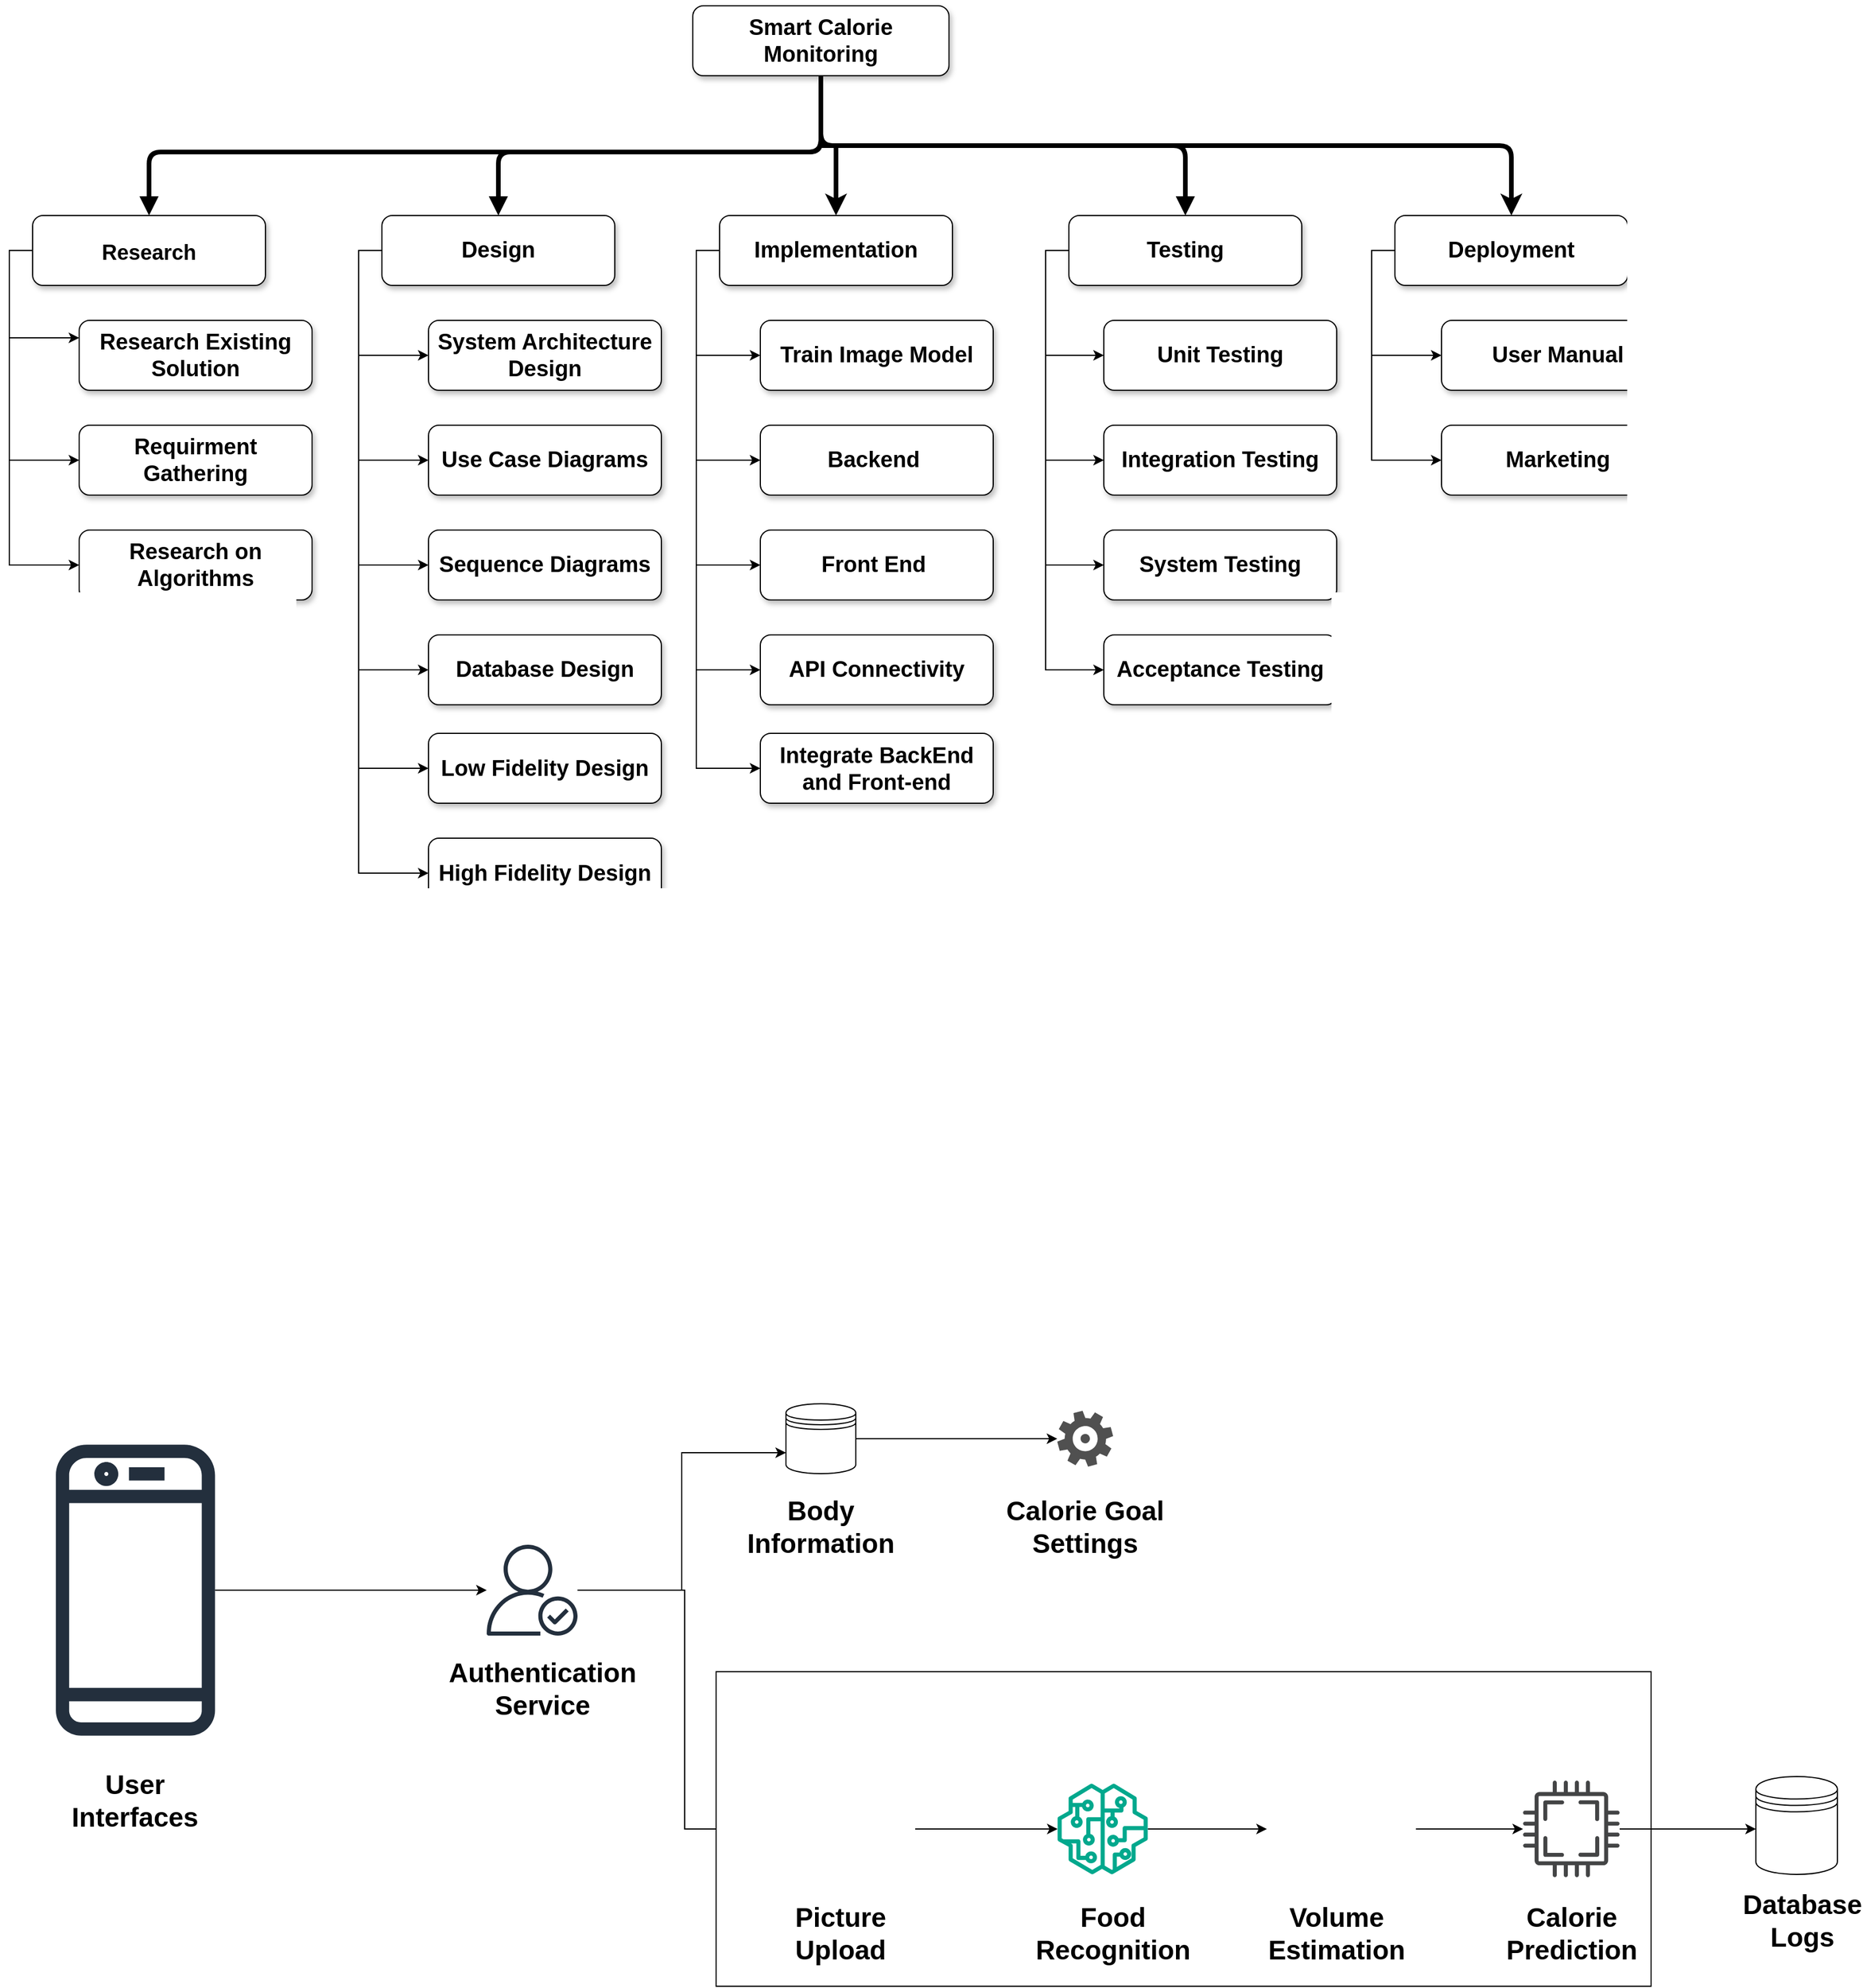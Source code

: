 <mxfile version="24.3.1" type="github">
  <diagram name="Page-1" id="97916047-d0de-89f5-080d-49f4d83e522f">
    <mxGraphModel dx="2333" dy="1178" grid="1" gridSize="10" guides="1" tooltips="1" connect="1" arrows="1" fold="1" page="1" pageScale="1.5" pageWidth="1169" pageHeight="827" background="none" math="0" shadow="0">
      <root>
        <mxCell id="0" />
        <mxCell id="1" parent="0" />
        <mxCell id="_YeQc3O419G1KaWer5tC-75" style="edgeStyle=orthogonalEdgeStyle;rounded=1;orthogonalLoop=1;jettySize=auto;html=1;entryX=0.5;entryY=0;entryDx=0;entryDy=0;exitX=0.5;exitY=1;exitDx=0;exitDy=0;strokeWidth=4;curved=0;fontSize=19;" parent="1" source="3" target="_YeQc3O419G1KaWer5tC-55" edge="1">
          <mxGeometry relative="1" as="geometry" />
        </mxCell>
        <mxCell id="_YeQc3O419G1KaWer5tC-76" style="edgeStyle=orthogonalEdgeStyle;rounded=0;orthogonalLoop=1;jettySize=auto;html=1;entryX=0.5;entryY=0;entryDx=0;entryDy=0;strokeWidth=4;fontSize=19;" parent="1" source="3" target="18" edge="1">
          <mxGeometry relative="1" as="geometry" />
        </mxCell>
        <mxCell id="3" value="Smart Calorie Monitoring" style="rounded=1;shadow=1;fontStyle=1;fontSize=19;whiteSpace=wrap;" parent="1" vertex="1">
          <mxGeometry x="657" y="430" width="220" height="60" as="geometry" />
        </mxCell>
        <mxCell id="_YeQc3O419G1KaWer5tC-57" style="edgeStyle=orthogonalEdgeStyle;rounded=0;orthogonalLoop=1;jettySize=auto;html=1;entryX=0;entryY=0.25;entryDx=0;entryDy=0;exitX=0;exitY=0.5;exitDx=0;exitDy=0;fontSize=18;" parent="1" source="8" target="9" edge="1">
          <mxGeometry relative="1" as="geometry" />
        </mxCell>
        <mxCell id="_YeQc3O419G1KaWer5tC-58" style="edgeStyle=orthogonalEdgeStyle;rounded=0;orthogonalLoop=1;jettySize=auto;html=1;entryX=0;entryY=0.5;entryDx=0;entryDy=0;exitX=0;exitY=0.5;exitDx=0;exitDy=0;fontSize=18;" parent="1" source="8" target="10" edge="1">
          <mxGeometry relative="1" as="geometry" />
        </mxCell>
        <mxCell id="_YeQc3O419G1KaWer5tC-59" style="edgeStyle=orthogonalEdgeStyle;rounded=0;orthogonalLoop=1;jettySize=auto;html=1;entryX=0;entryY=0.5;entryDx=0;entryDy=0;exitX=0;exitY=0.5;exitDx=0;exitDy=0;fontSize=18;" parent="1" source="8" target="11" edge="1">
          <mxGeometry relative="1" as="geometry" />
        </mxCell>
        <mxCell id="8" value="Research" style="rounded=1;shadow=1;fontStyle=1;fontSize=18;" parent="1" vertex="1">
          <mxGeometry x="90" y="610" width="200" height="60" as="geometry" />
        </mxCell>
        <mxCell id="9" value="Research Existing Solution" style="rounded=1;shadow=1;fontStyle=1;fontSize=19;whiteSpace=wrap;" parent="1" vertex="1">
          <mxGeometry x="130" y="700" width="200" height="60" as="geometry" />
        </mxCell>
        <mxCell id="10" value="Requirment Gathering" style="rounded=1;shadow=1;fontStyle=1;fontSize=19;whiteSpace=wrap;" parent="1" vertex="1">
          <mxGeometry x="130" y="790" width="200" height="60" as="geometry" />
        </mxCell>
        <mxCell id="11" value="Research on Algorithms" style="rounded=1;shadow=1;fontStyle=1;fontSize=19;whiteSpace=wrap;" parent="1" vertex="1">
          <mxGeometry x="130" y="880" width="200" height="60" as="geometry" />
        </mxCell>
        <mxCell id="_YeQc3O419G1KaWer5tC-65" style="edgeStyle=orthogonalEdgeStyle;rounded=0;orthogonalLoop=1;jettySize=auto;html=1;entryX=0;entryY=0.5;entryDx=0;entryDy=0;exitX=0;exitY=0.5;exitDx=0;exitDy=0;fontSize=19;" parent="1" source="13" target="14" edge="1">
          <mxGeometry relative="1" as="geometry" />
        </mxCell>
        <mxCell id="_YeQc3O419G1KaWer5tC-66" style="edgeStyle=orthogonalEdgeStyle;rounded=0;orthogonalLoop=1;jettySize=auto;html=1;entryX=0;entryY=0.5;entryDx=0;entryDy=0;exitX=0;exitY=0.5;exitDx=0;exitDy=0;fontSize=19;" parent="1" source="13" target="_YeQc3O419G1KaWer5tC-63" edge="1">
          <mxGeometry relative="1" as="geometry" />
        </mxCell>
        <mxCell id="_YeQc3O419G1KaWer5tC-67" style="edgeStyle=orthogonalEdgeStyle;rounded=0;orthogonalLoop=1;jettySize=auto;html=1;entryX=0;entryY=0.5;entryDx=0;entryDy=0;exitX=0;exitY=0.5;exitDx=0;exitDy=0;fontSize=19;" parent="1" source="13" target="_YeQc3O419G1KaWer5tC-62" edge="1">
          <mxGeometry relative="1" as="geometry" />
        </mxCell>
        <mxCell id="_YeQc3O419G1KaWer5tC-68" style="edgeStyle=orthogonalEdgeStyle;rounded=0;orthogonalLoop=1;jettySize=auto;html=1;entryX=0;entryY=0.5;entryDx=0;entryDy=0;exitX=0;exitY=0.5;exitDx=0;exitDy=0;fontSize=19;" parent="1" source="13" target="_YeQc3O419G1KaWer5tC-64" edge="1">
          <mxGeometry relative="1" as="geometry" />
        </mxCell>
        <mxCell id="_YeQc3O419G1KaWer5tC-69" style="edgeStyle=orthogonalEdgeStyle;rounded=0;orthogonalLoop=1;jettySize=auto;html=1;entryX=0;entryY=0.5;entryDx=0;entryDy=0;exitX=0;exitY=0.5;exitDx=0;exitDy=0;fontSize=19;" parent="1" source="13" target="15" edge="1">
          <mxGeometry relative="1" as="geometry" />
        </mxCell>
        <mxCell id="_YeQc3O419G1KaWer5tC-70" style="edgeStyle=orthogonalEdgeStyle;rounded=0;orthogonalLoop=1;jettySize=auto;html=1;entryX=0;entryY=0.5;entryDx=0;entryDy=0;exitX=0;exitY=0.5;exitDx=0;exitDy=0;fontSize=19;" parent="1" source="13" target="16" edge="1">
          <mxGeometry relative="1" as="geometry" />
        </mxCell>
        <mxCell id="13" value="Design" style="rounded=1;shadow=1;fontStyle=1;fontSize=19;whiteSpace=wrap;" parent="1" vertex="1">
          <mxGeometry x="390" y="610" width="200" height="60" as="geometry" />
        </mxCell>
        <mxCell id="14" value="System Architecture Design" style="rounded=1;shadow=1;fontStyle=1;fontSize=19;whiteSpace=wrap;" parent="1" vertex="1">
          <mxGeometry x="430" y="700" width="200" height="60" as="geometry" />
        </mxCell>
        <mxCell id="15" value="Low Fidelity Design" style="rounded=1;shadow=1;fontStyle=1;fontSize=19;whiteSpace=wrap;" parent="1" vertex="1">
          <mxGeometry x="430" y="1054.5" width="200" height="60" as="geometry" />
        </mxCell>
        <mxCell id="16" value="High Fidelity Design" style="rounded=1;shadow=1;fontStyle=1;fontSize=19;whiteSpace=wrap;" parent="1" vertex="1">
          <mxGeometry x="430" y="1144.5" width="200" height="60" as="geometry" />
        </mxCell>
        <mxCell id="_YeQc3O419G1KaWer5tC-77" style="edgeStyle=orthogonalEdgeStyle;rounded=0;orthogonalLoop=1;jettySize=auto;html=1;entryX=0;entryY=0.5;entryDx=0;entryDy=0;exitX=0;exitY=0.5;exitDx=0;exitDy=0;fontSize=19;" parent="1" source="18" target="19" edge="1">
          <mxGeometry relative="1" as="geometry" />
        </mxCell>
        <mxCell id="_YeQc3O419G1KaWer5tC-79" style="edgeStyle=orthogonalEdgeStyle;rounded=0;orthogonalLoop=1;jettySize=auto;html=1;entryX=0;entryY=0.5;entryDx=0;entryDy=0;exitX=0;exitY=0.5;exitDx=0;exitDy=0;fontSize=19;" parent="1" source="18" target="20" edge="1">
          <mxGeometry relative="1" as="geometry" />
        </mxCell>
        <mxCell id="_YeQc3O419G1KaWer5tC-80" style="edgeStyle=orthogonalEdgeStyle;rounded=0;orthogonalLoop=1;jettySize=auto;html=1;entryX=0;entryY=0.5;entryDx=0;entryDy=0;exitX=0;exitY=0.5;exitDx=0;exitDy=0;fontSize=19;" parent="1" source="18" target="21" edge="1">
          <mxGeometry relative="1" as="geometry" />
        </mxCell>
        <mxCell id="_YeQc3O419G1KaWer5tC-82" style="edgeStyle=orthogonalEdgeStyle;rounded=0;orthogonalLoop=1;jettySize=auto;html=1;entryX=0;entryY=0.5;entryDx=0;entryDy=0;exitX=0;exitY=0.5;exitDx=0;exitDy=0;fontSize=19;" parent="1" source="18" target="22" edge="1">
          <mxGeometry relative="1" as="geometry" />
        </mxCell>
        <mxCell id="_YeQc3O419G1KaWer5tC-83" style="edgeStyle=orthogonalEdgeStyle;rounded=0;orthogonalLoop=1;jettySize=auto;html=1;entryX=0;entryY=0.5;entryDx=0;entryDy=0;exitX=0;exitY=0.5;exitDx=0;exitDy=0;fontSize=19;" parent="1" source="18" target="_YeQc3O419G1KaWer5tC-71" edge="1">
          <mxGeometry relative="1" as="geometry" />
        </mxCell>
        <mxCell id="18" value="Implementation" style="rounded=1;shadow=1;fontStyle=1;fontSize=19;whiteSpace=wrap;" parent="1" vertex="1">
          <mxGeometry x="680" y="610" width="200" height="60" as="geometry" />
        </mxCell>
        <mxCell id="19" value="Train Image Model" style="rounded=1;shadow=1;fontStyle=1;fontSize=19;whiteSpace=wrap;" parent="1" vertex="1">
          <mxGeometry x="715" y="700" width="200" height="60" as="geometry" />
        </mxCell>
        <mxCell id="20" value="Backend " style="rounded=1;shadow=1;fontStyle=1;fontSize=19;whiteSpace=wrap;" parent="1" vertex="1">
          <mxGeometry x="715" y="790" width="200" height="60" as="geometry" />
        </mxCell>
        <mxCell id="21" value="Front End " style="rounded=1;shadow=1;fontStyle=1;fontSize=19;whiteSpace=wrap;" parent="1" vertex="1">
          <mxGeometry x="715" y="880" width="200" height="60" as="geometry" />
        </mxCell>
        <mxCell id="22" value="API Connectivity" style="rounded=1;shadow=1;fontStyle=1;fontSize=19;whiteSpace=wrap;" parent="1" vertex="1">
          <mxGeometry x="715" y="970" width="200" height="60" as="geometry" />
        </mxCell>
        <mxCell id="_YeQc3O419G1KaWer5tC-84" style="edgeStyle=orthogonalEdgeStyle;rounded=0;orthogonalLoop=1;jettySize=auto;html=1;entryX=0;entryY=0.5;entryDx=0;entryDy=0;exitX=0;exitY=0.5;exitDx=0;exitDy=0;fontSize=19;" parent="1" source="23" target="24" edge="1">
          <mxGeometry relative="1" as="geometry">
            <mxPoint x="970" y="650" as="sourcePoint" />
          </mxGeometry>
        </mxCell>
        <mxCell id="_YeQc3O419G1KaWer5tC-86" style="edgeStyle=orthogonalEdgeStyle;rounded=0;orthogonalLoop=1;jettySize=auto;html=1;entryX=0;entryY=0.5;entryDx=0;entryDy=0;exitX=0;exitY=0.5;exitDx=0;exitDy=0;fontSize=19;" parent="1" source="23" target="25" edge="1">
          <mxGeometry relative="1" as="geometry" />
        </mxCell>
        <mxCell id="_YeQc3O419G1KaWer5tC-87" style="edgeStyle=orthogonalEdgeStyle;rounded=0;orthogonalLoop=1;jettySize=auto;html=1;entryX=0;entryY=0.5;entryDx=0;entryDy=0;exitX=0;exitY=0.5;exitDx=0;exitDy=0;fontSize=19;" parent="1" source="23" target="26" edge="1">
          <mxGeometry relative="1" as="geometry" />
        </mxCell>
        <mxCell id="_YeQc3O419G1KaWer5tC-88" style="edgeStyle=orthogonalEdgeStyle;rounded=0;orthogonalLoop=1;jettySize=auto;html=1;entryX=0;entryY=0.5;entryDx=0;entryDy=0;exitX=0;exitY=0.5;exitDx=0;exitDy=0;fontSize=19;" parent="1" source="23" target="27" edge="1">
          <mxGeometry relative="1" as="geometry" />
        </mxCell>
        <mxCell id="23" value="Testing" style="rounded=1;shadow=1;fontStyle=1;fontSize=19;whiteSpace=wrap;" parent="1" vertex="1">
          <mxGeometry x="980" y="610" width="200" height="60" as="geometry" />
        </mxCell>
        <mxCell id="24" value="Unit Testing" style="rounded=1;shadow=1;fontStyle=1;fontSize=19;whiteSpace=wrap;" parent="1" vertex="1">
          <mxGeometry x="1010" y="700" width="200" height="60" as="geometry" />
        </mxCell>
        <mxCell id="25" value="Integration Testing" style="rounded=1;shadow=1;fontStyle=1;fontSize=19;whiteSpace=wrap;" parent="1" vertex="1">
          <mxGeometry x="1010" y="790" width="200" height="60" as="geometry" />
        </mxCell>
        <mxCell id="26" value="System Testing" style="rounded=1;shadow=1;fontStyle=1;fontSize=19;whiteSpace=wrap;" parent="1" vertex="1">
          <mxGeometry x="1010" y="880" width="200" height="60" as="geometry" />
        </mxCell>
        <mxCell id="27" value="Acceptance Testing" style="rounded=1;shadow=1;fontStyle=1;fontSize=19;whiteSpace=wrap;" parent="1" vertex="1">
          <mxGeometry x="1010" y="970" width="200" height="60" as="geometry" />
        </mxCell>
        <mxCell id="34" value="" style="edgeStyle=elbowEdgeStyle;elbow=vertical;strokeWidth=4;endArrow=block;endFill=1;fontStyle=1;fontSize=19;" parent="1" source="3" target="8" edge="1">
          <mxGeometry x="22" y="165.5" width="100" height="100" as="geometry">
            <mxPoint x="22" y="265.5" as="sourcePoint" />
            <mxPoint x="122" y="165.5" as="targetPoint" />
            <Array as="points">
              <mxPoint x="552" y="555.5" />
            </Array>
          </mxGeometry>
        </mxCell>
        <mxCell id="37" value="" style="edgeStyle=elbowEdgeStyle;elbow=vertical;strokeWidth=4;endArrow=block;endFill=1;fontStyle=1;fontSize=19;" parent="1" source="3" target="23" edge="1">
          <mxGeometry x="22" y="165.5" width="100" height="100" as="geometry">
            <mxPoint x="22" y="265.5" as="sourcePoint" />
            <mxPoint x="122" y="165.5" as="targetPoint" />
            <Array as="points">
              <mxPoint x="920" y="550" />
            </Array>
          </mxGeometry>
        </mxCell>
        <mxCell id="54" value="" style="edgeStyle=elbowEdgeStyle;elbow=vertical;strokeWidth=4;endArrow=block;endFill=1;fontStyle=1;fontSize=19;" parent="1" source="3" target="13" edge="1">
          <mxGeometry x="22" y="165.5" width="100" height="100" as="geometry">
            <mxPoint x="22" y="265.5" as="sourcePoint" />
            <mxPoint x="122" y="165.5" as="targetPoint" />
            <Array as="points">
              <mxPoint x="652" y="555.5" />
            </Array>
          </mxGeometry>
        </mxCell>
        <mxCell id="_YeQc3O419G1KaWer5tC-90" style="edgeStyle=orthogonalEdgeStyle;rounded=0;orthogonalLoop=1;jettySize=auto;html=1;entryX=0;entryY=0.5;entryDx=0;entryDy=0;exitX=0;exitY=0.5;exitDx=0;exitDy=0;fontSize=19;" parent="1" source="_YeQc3O419G1KaWer5tC-55" target="_YeQc3O419G1KaWer5tC-72" edge="1">
          <mxGeometry relative="1" as="geometry" />
        </mxCell>
        <mxCell id="_YeQc3O419G1KaWer5tC-91" style="edgeStyle=orthogonalEdgeStyle;rounded=0;orthogonalLoop=1;jettySize=auto;html=1;entryX=0;entryY=0.5;entryDx=0;entryDy=0;exitX=0;exitY=0.5;exitDx=0;exitDy=0;fontSize=19;" parent="1" source="_YeQc3O419G1KaWer5tC-55" target="_YeQc3O419G1KaWer5tC-73" edge="1">
          <mxGeometry relative="1" as="geometry" />
        </mxCell>
        <mxCell id="_YeQc3O419G1KaWer5tC-55" value="Deployment" style="rounded=1;shadow=1;fontStyle=1;fontSize=19;whiteSpace=wrap;" parent="1" vertex="1">
          <mxGeometry x="1260" y="610" width="200" height="60" as="geometry" />
        </mxCell>
        <mxCell id="_YeQc3O419G1KaWer5tC-62" value="Sequence Diagrams" style="rounded=1;shadow=1;fontStyle=1;fontSize=19;whiteSpace=wrap;" parent="1" vertex="1">
          <mxGeometry x="430" y="880" width="200" height="60" as="geometry" />
        </mxCell>
        <mxCell id="_YeQc3O419G1KaWer5tC-63" value="Use Case Diagrams" style="rounded=1;shadow=1;fontStyle=1;fontSize=19;whiteSpace=wrap;" parent="1" vertex="1">
          <mxGeometry x="430" y="790" width="200" height="60" as="geometry" />
        </mxCell>
        <mxCell id="_YeQc3O419G1KaWer5tC-64" value="Database Design" style="rounded=1;shadow=1;fontStyle=1;fontSize=19;whiteSpace=wrap;" parent="1" vertex="1">
          <mxGeometry x="430" y="970" width="200" height="60" as="geometry" />
        </mxCell>
        <mxCell id="_YeQc3O419G1KaWer5tC-71" value="Integrate BackEnd and Front-end" style="rounded=1;shadow=1;fontStyle=1;fontSize=19;whiteSpace=wrap;" parent="1" vertex="1">
          <mxGeometry x="715" y="1054.5" width="200" height="60" as="geometry" />
        </mxCell>
        <mxCell id="_YeQc3O419G1KaWer5tC-72" value="User Manual" style="rounded=1;shadow=1;fontStyle=1;fontSize=19;whiteSpace=wrap;" parent="1" vertex="1">
          <mxGeometry x="1300" y="700" width="200" height="60" as="geometry" />
        </mxCell>
        <mxCell id="_YeQc3O419G1KaWer5tC-73" value="Marketing" style="rounded=1;shadow=1;fontStyle=1;fontSize=19;whiteSpace=wrap;" parent="1" vertex="1">
          <mxGeometry x="1300" y="790" width="200" height="60" as="geometry" />
        </mxCell>
        <mxCell id="21sruWTBT0xR1gK5jgPk-66" style="edgeStyle=orthogonalEdgeStyle;rounded=0;orthogonalLoop=1;jettySize=auto;html=1;" parent="1" source="21sruWTBT0xR1gK5jgPk-55" target="21sruWTBT0xR1gK5jgPk-56" edge="1">
          <mxGeometry relative="1" as="geometry" />
        </mxCell>
        <mxCell id="21sruWTBT0xR1gK5jgPk-55" value="" style="sketch=0;outlineConnect=0;fontColor=#232F3E;gradientColor=none;fillColor=#232F3D;strokeColor=none;dashed=0;verticalLabelPosition=bottom;verticalAlign=top;align=center;html=1;fontSize=12;fontStyle=0;aspect=fixed;pointerEvents=1;shape=mxgraph.aws4.mobile_client;" parent="1" vertex="1">
          <mxGeometry x="110" y="1660" width="136.67" height="260" as="geometry" />
        </mxCell>
        <mxCell id="21sruWTBT0xR1gK5jgPk-67" style="edgeStyle=orthogonalEdgeStyle;rounded=0;orthogonalLoop=1;jettySize=auto;html=1;entryX=0;entryY=0.7;entryDx=0;entryDy=0;" parent="1" source="21sruWTBT0xR1gK5jgPk-56" target="21sruWTBT0xR1gK5jgPk-57" edge="1">
          <mxGeometry relative="1" as="geometry" />
        </mxCell>
        <mxCell id="21sruWTBT0xR1gK5jgPk-69" style="edgeStyle=orthogonalEdgeStyle;rounded=0;orthogonalLoop=1;jettySize=auto;html=1;entryX=0;entryY=0.5;entryDx=0;entryDy=0;" parent="1" source="21sruWTBT0xR1gK5jgPk-56" target="21sruWTBT0xR1gK5jgPk-60" edge="1">
          <mxGeometry relative="1" as="geometry">
            <Array as="points">
              <mxPoint x="650" y="1790" />
              <mxPoint x="650" y="1995" />
            </Array>
          </mxGeometry>
        </mxCell>
        <mxCell id="21sruWTBT0xR1gK5jgPk-56" value="" style="sketch=0;outlineConnect=0;fontColor=#232F3E;gradientColor=none;fillColor=#232F3D;strokeColor=none;dashed=0;verticalLabelPosition=bottom;verticalAlign=top;align=center;html=1;fontSize=12;fontStyle=0;aspect=fixed;pointerEvents=1;shape=mxgraph.aws4.authenticated_user;" parent="1" vertex="1">
          <mxGeometry x="480" y="1751" width="78" height="78" as="geometry" />
        </mxCell>
        <mxCell id="21sruWTBT0xR1gK5jgPk-68" style="edgeStyle=orthogonalEdgeStyle;rounded=0;orthogonalLoop=1;jettySize=auto;html=1;" parent="1" source="21sruWTBT0xR1gK5jgPk-57" edge="1">
          <mxGeometry relative="1" as="geometry">
            <mxPoint x="970" y="1660" as="targetPoint" />
          </mxGeometry>
        </mxCell>
        <mxCell id="21sruWTBT0xR1gK5jgPk-57" value="" style="shape=datastore;whiteSpace=wrap;html=1;" parent="1" vertex="1">
          <mxGeometry x="737" y="1630" width="60" height="60" as="geometry" />
        </mxCell>
        <mxCell id="21sruWTBT0xR1gK5jgPk-58" value="" style="sketch=0;pointerEvents=1;shadow=0;dashed=0;html=1;strokeColor=none;fillColor=#505050;labelPosition=center;verticalLabelPosition=bottom;verticalAlign=top;outlineConnect=0;align=center;shape=mxgraph.office.concepts.settings_office_365;" parent="1" vertex="1">
          <mxGeometry x="970" y="1636" width="48" height="48" as="geometry" />
        </mxCell>
        <mxCell id="21sruWTBT0xR1gK5jgPk-59" value="&lt;div&gt;&lt;br/&gt;&lt;/div&gt;" style="rounded=0;whiteSpace=wrap;html=1;fontStyle=1" parent="1" vertex="1">
          <mxGeometry x="677" y="1860" width="803" height="270" as="geometry" />
        </mxCell>
        <mxCell id="21sruWTBT0xR1gK5jgPk-70" style="edgeStyle=orthogonalEdgeStyle;rounded=0;orthogonalLoop=1;jettySize=auto;html=1;" parent="1" source="21sruWTBT0xR1gK5jgPk-60" target="21sruWTBT0xR1gK5jgPk-62" edge="1">
          <mxGeometry relative="1" as="geometry" />
        </mxCell>
        <mxCell id="21sruWTBT0xR1gK5jgPk-60" value="" style="shape=image;html=1;verticalAlign=top;verticalLabelPosition=bottom;labelBackgroundColor=#ffffff;imageAspect=0;aspect=fixed;image=https://cdn4.iconfinder.com/data/icons/48-bubbles/48/18.Pictures-Day-128.png" parent="1" vertex="1">
          <mxGeometry x="720" y="1931" width="128" height="128" as="geometry" />
        </mxCell>
        <mxCell id="21sruWTBT0xR1gK5jgPk-71" style="edgeStyle=orthogonalEdgeStyle;rounded=0;orthogonalLoop=1;jettySize=auto;html=1;" parent="1" source="21sruWTBT0xR1gK5jgPk-62" target="21sruWTBT0xR1gK5jgPk-63" edge="1">
          <mxGeometry relative="1" as="geometry" />
        </mxCell>
        <mxCell id="21sruWTBT0xR1gK5jgPk-62" value="" style="sketch=0;outlineConnect=0;fontColor=#232F3E;gradientColor=none;fillColor=#01A88D;strokeColor=none;dashed=0;verticalLabelPosition=bottom;verticalAlign=top;align=center;html=1;fontSize=12;fontStyle=0;aspect=fixed;pointerEvents=1;shape=mxgraph.aws4.sagemaker_model;" parent="1" vertex="1">
          <mxGeometry x="970" y="1956" width="78" height="78" as="geometry" />
        </mxCell>
        <mxCell id="21sruWTBT0xR1gK5jgPk-72" style="edgeStyle=orthogonalEdgeStyle;rounded=0;orthogonalLoop=1;jettySize=auto;html=1;" parent="1" source="21sruWTBT0xR1gK5jgPk-63" target="21sruWTBT0xR1gK5jgPk-64" edge="1">
          <mxGeometry relative="1" as="geometry" />
        </mxCell>
        <mxCell id="21sruWTBT0xR1gK5jgPk-63" value="" style="shape=image;html=1;verticalAlign=top;verticalLabelPosition=bottom;labelBackgroundColor=#ffffff;imageAspect=0;aspect=fixed;image=https://cdn1.iconfinder.com/data/icons/electronics-outline-24/24/kitchen_scale_food_scale_weighing_scale_weight_machine_weight_scale-128.png" parent="1" vertex="1">
          <mxGeometry x="1150" y="1931" width="128" height="128" as="geometry" />
        </mxCell>
        <mxCell id="21sruWTBT0xR1gK5jgPk-73" style="edgeStyle=orthogonalEdgeStyle;rounded=0;orthogonalLoop=1;jettySize=auto;html=1;" parent="1" source="21sruWTBT0xR1gK5jgPk-64" edge="1">
          <mxGeometry relative="1" as="geometry">
            <mxPoint x="1570" y="1995.0" as="targetPoint" />
          </mxGeometry>
        </mxCell>
        <mxCell id="21sruWTBT0xR1gK5jgPk-64" value="" style="sketch=0;pointerEvents=1;shadow=0;dashed=0;html=1;strokeColor=none;fillColor=#434445;aspect=fixed;labelPosition=center;verticalLabelPosition=bottom;verticalAlign=top;align=center;outlineConnect=0;shape=mxgraph.vvd.cpu;" parent="1" vertex="1">
          <mxGeometry x="1370" y="1953.5" width="83" height="83" as="geometry" />
        </mxCell>
        <mxCell id="21sruWTBT0xR1gK5jgPk-65" value="" style="shape=datastore;whiteSpace=wrap;html=1;" parent="1" vertex="1">
          <mxGeometry x="1570" y="1950" width="70" height="84" as="geometry" />
        </mxCell>
        <mxCell id="21sruWTBT0xR1gK5jgPk-75" value="&lt;font style=&quot;font-size: 23px;&quot;&gt;&lt;b&gt;Picture Upload&lt;/b&gt;&lt;/font&gt;" style="text;html=1;align=center;verticalAlign=middle;whiteSpace=wrap;rounded=0;" parent="1" vertex="1">
          <mxGeometry x="754" y="2070" width="60" height="30" as="geometry" />
        </mxCell>
        <mxCell id="21sruWTBT0xR1gK5jgPk-76" value="&lt;font size=&quot;1&quot; style=&quot;&quot;&gt;&lt;b style=&quot;font-size: 23px;&quot;&gt;Food Recognition&lt;/b&gt;&lt;/font&gt;" style="text;html=1;align=center;verticalAlign=middle;whiteSpace=wrap;rounded=0;" parent="1" vertex="1">
          <mxGeometry x="988" y="2070" width="60" height="30" as="geometry" />
        </mxCell>
        <mxCell id="21sruWTBT0xR1gK5jgPk-77" value="&lt;font style=&quot;font-size: 23px;&quot;&gt;&lt;b&gt;Volume Estimation&lt;/b&gt;&lt;/font&gt;" style="text;html=1;align=center;verticalAlign=middle;whiteSpace=wrap;rounded=0;" parent="1" vertex="1">
          <mxGeometry x="1180" y="2070" width="60" height="30" as="geometry" />
        </mxCell>
        <mxCell id="21sruWTBT0xR1gK5jgPk-78" value="&lt;font style=&quot;font-size: 23px;&quot;&gt;&lt;b&gt;Calorie Prediction&lt;/b&gt;&lt;/font&gt;" style="text;html=1;align=center;verticalAlign=middle;whiteSpace=wrap;rounded=0;" parent="1" vertex="1">
          <mxGeometry x="1381.5" y="2070" width="60" height="30" as="geometry" />
        </mxCell>
        <mxCell id="21sruWTBT0xR1gK5jgPk-80" value="&lt;font style=&quot;font-size: 23px;&quot;&gt;&lt;b&gt;Database Logs&lt;/b&gt;&lt;/font&gt;" style="text;html=1;align=center;verticalAlign=middle;whiteSpace=wrap;rounded=0;" parent="1" vertex="1">
          <mxGeometry x="1580" y="2059" width="60" height="30" as="geometry" />
        </mxCell>
        <mxCell id="21sruWTBT0xR1gK5jgPk-81" value="&lt;font style=&quot;font-size: 23px;&quot;&gt;&lt;b&gt;Authentication Service&lt;/b&gt;&lt;/font&gt;" style="text;html=1;align=center;verticalAlign=middle;whiteSpace=wrap;rounded=0;" parent="1" vertex="1">
          <mxGeometry x="498" y="1860" width="60" height="30" as="geometry" />
        </mxCell>
        <mxCell id="21sruWTBT0xR1gK5jgPk-82" value="&lt;font style=&quot;font-size: 23px;&quot;&gt;&lt;b&gt;Body Information&lt;/b&gt;&lt;/font&gt;" style="text;html=1;align=center;verticalAlign=middle;whiteSpace=wrap;rounded=0;" parent="1" vertex="1">
          <mxGeometry x="737" y="1721" width="60" height="30" as="geometry" />
        </mxCell>
        <mxCell id="21sruWTBT0xR1gK5jgPk-83" value="&lt;font style=&quot;font-size: 23px;&quot;&gt;&lt;b&gt;Calorie Goal Settings&lt;/b&gt;&lt;/font&gt;" style="text;html=1;align=center;verticalAlign=middle;whiteSpace=wrap;rounded=0;" parent="1" vertex="1">
          <mxGeometry x="919" y="1721" width="150" height="30" as="geometry" />
        </mxCell>
        <mxCell id="21sruWTBT0xR1gK5jgPk-84" value="&lt;font style=&quot;font-size: 23px;&quot;&gt;&lt;b&gt;User Interfaces&lt;/b&gt;&lt;/font&gt;" style="text;html=1;align=center;verticalAlign=middle;whiteSpace=wrap;rounded=0;" parent="1" vertex="1">
          <mxGeometry x="148.34" y="1956" width="60" height="30" as="geometry" />
        </mxCell>
      </root>
    </mxGraphModel>
  </diagram>
</mxfile>
